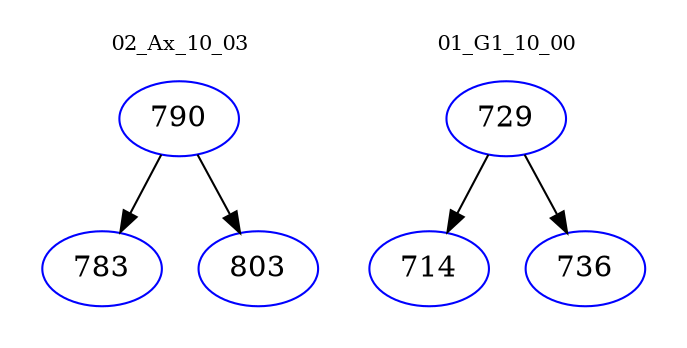 digraph{
subgraph cluster_0 {
color = white
label = "02_Ax_10_03";
fontsize=10;
T0_790 [label="790", color="blue"]
T0_790 -> T0_783 [color="black"]
T0_783 [label="783", color="blue"]
T0_790 -> T0_803 [color="black"]
T0_803 [label="803", color="blue"]
}
subgraph cluster_1 {
color = white
label = "01_G1_10_00";
fontsize=10;
T1_729 [label="729", color="blue"]
T1_729 -> T1_714 [color="black"]
T1_714 [label="714", color="blue"]
T1_729 -> T1_736 [color="black"]
T1_736 [label="736", color="blue"]
}
}
